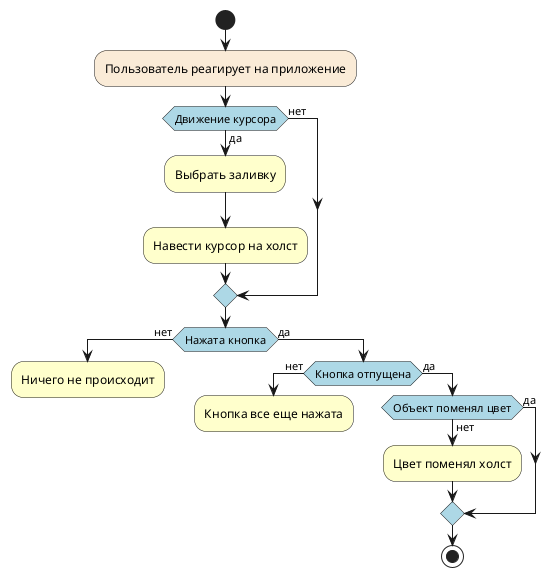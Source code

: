 @startuml
skinparam activity {
    DiamondBackgroundColor LightBlue
}
start
#AntiqueWhite:Пользователь реагирует на приложение;
if (Движение курсора) then (да)
#Business:Выбрать заливку;
#Business:Навести курсор на холст;
else (нет)
endif
    if (Нажата кнопка) then (нет)
    #Business:Ничего не происходит;
    kill
    else (да)
        if (Кнопка отпущена) then (нет)
        #Business:Кнопка все еще нажата;
        kill
        else (да)
            if (Объект поменял цвет) then (да)
                else (нет)
                #Business:Цвет поменял холст;
               
endif
stop
@enduml
